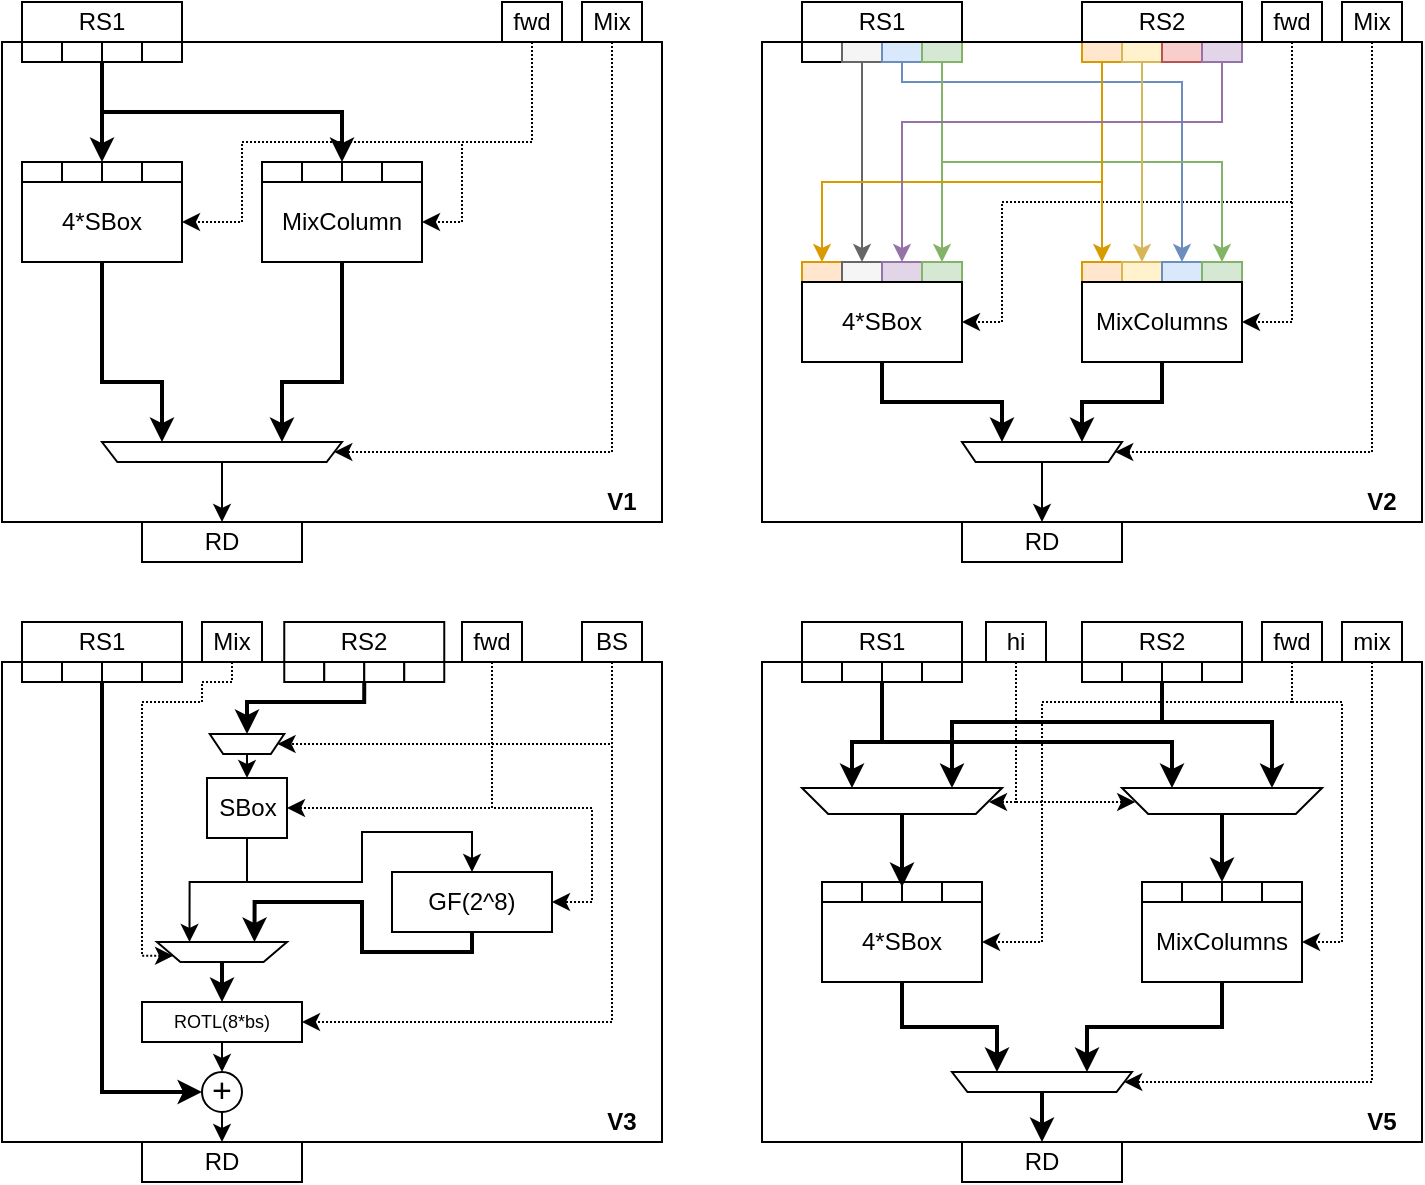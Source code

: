 <mxfile version="12.9.3" type="device"><diagram id="2LOwn9_GwKUbfvFdZo_f" name="Page-1"><mxGraphModel dx="110" dy="66" grid="1" gridSize="10" guides="1" tooltips="1" connect="1" arrows="1" fold="1" page="1" pageScale="1" pageWidth="827" pageHeight="1169" math="0" shadow="0"><root><mxCell id="0"/><mxCell id="1" parent="0"/><mxCell id="owkgj-KpucpVlbqCWbQm-33" value="" style="rounded=0;whiteSpace=wrap;html=1;" parent="1" vertex="1"><mxGeometry x="400" y="30" width="330" height="240" as="geometry"/></mxCell><mxCell id="owkgj-KpucpVlbqCWbQm-1" value="" style="rounded=0;whiteSpace=wrap;html=1;" parent="1" vertex="1"><mxGeometry x="20" y="30" width="330" height="240" as="geometry"/></mxCell><mxCell id="owkgj-KpucpVlbqCWbQm-2" value="RS1" style="rounded=0;whiteSpace=wrap;html=1;" parent="1" vertex="1"><mxGeometry x="30" y="10" width="80" height="20" as="geometry"/></mxCell><mxCell id="owkgj-KpucpVlbqCWbQm-8" style="edgeStyle=orthogonalEdgeStyle;rounded=0;orthogonalLoop=1;jettySize=auto;html=1;exitX=0.5;exitY=1;exitDx=0;exitDy=0;entryX=1;entryY=0.5;entryDx=0;entryDy=0;dashed=1;dashPattern=1 1;" parent="1" source="owkgj-KpucpVlbqCWbQm-4" target="owkgj-KpucpVlbqCWbQm-6" edge="1"><mxGeometry relative="1" as="geometry"><Array as="points"><mxPoint x="285" y="80"/><mxPoint x="140" y="80"/><mxPoint x="140" y="120"/></Array></mxGeometry></mxCell><mxCell id="owkgj-KpucpVlbqCWbQm-9" style="edgeStyle=orthogonalEdgeStyle;rounded=0;orthogonalLoop=1;jettySize=auto;html=1;exitX=0.5;exitY=1;exitDx=0;exitDy=0;entryX=1;entryY=0.5;entryDx=0;entryDy=0;dashed=1;dashPattern=1 1;" parent="1" source="owkgj-KpucpVlbqCWbQm-4" target="owkgj-KpucpVlbqCWbQm-7" edge="1"><mxGeometry relative="1" as="geometry"><Array as="points"><mxPoint x="285" y="80"/><mxPoint x="250" y="80"/><mxPoint x="250" y="120"/></Array></mxGeometry></mxCell><mxCell id="owkgj-KpucpVlbqCWbQm-4" value="fwd" style="rounded=0;whiteSpace=wrap;html=1;" parent="1" vertex="1"><mxGeometry x="270" y="10" width="30" height="20" as="geometry"/></mxCell><mxCell id="owkgj-KpucpVlbqCWbQm-17" style="edgeStyle=orthogonalEdgeStyle;rounded=0;orthogonalLoop=1;jettySize=auto;html=1;exitX=0.5;exitY=1;exitDx=0;exitDy=0;entryX=0;entryY=0.5;entryDx=0;entryDy=0;dashed=1;dashPattern=1 1;" parent="1" source="owkgj-KpucpVlbqCWbQm-5" target="owkgj-KpucpVlbqCWbQm-12" edge="1"><mxGeometry relative="1" as="geometry"><Array as="points"><mxPoint x="325" y="235"/></Array></mxGeometry></mxCell><mxCell id="owkgj-KpucpVlbqCWbQm-5" value="Mix" style="rounded=0;whiteSpace=wrap;html=1;" parent="1" vertex="1"><mxGeometry x="310" y="10" width="30" height="20" as="geometry"/></mxCell><mxCell id="owkgj-KpucpVlbqCWbQm-15" style="edgeStyle=orthogonalEdgeStyle;rounded=0;orthogonalLoop=1;jettySize=auto;html=1;exitX=0.5;exitY=1;exitDx=0;exitDy=0;entryX=0.75;entryY=1;entryDx=0;entryDy=0;strokeWidth=2;" parent="1" source="owkgj-KpucpVlbqCWbQm-6" target="owkgj-KpucpVlbqCWbQm-12" edge="1"><mxGeometry relative="1" as="geometry"><Array as="points"><mxPoint x="70" y="200"/><mxPoint x="100" y="200"/></Array></mxGeometry></mxCell><mxCell id="owkgj-KpucpVlbqCWbQm-6" value="4*SBox" style="rounded=0;whiteSpace=wrap;html=1;" parent="1" vertex="1"><mxGeometry x="30" y="100" width="80" height="40" as="geometry"/></mxCell><mxCell id="owkgj-KpucpVlbqCWbQm-16" style="edgeStyle=orthogonalEdgeStyle;rounded=0;orthogonalLoop=1;jettySize=auto;html=1;exitX=0.5;exitY=1;exitDx=0;exitDy=0;entryX=0.25;entryY=1;entryDx=0;entryDy=0;strokeWidth=2;" parent="1" source="owkgj-KpucpVlbqCWbQm-7" target="owkgj-KpucpVlbqCWbQm-12" edge="1"><mxGeometry relative="1" as="geometry"><Array as="points"><mxPoint x="190" y="200"/><mxPoint x="160" y="200"/></Array></mxGeometry></mxCell><mxCell id="owkgj-KpucpVlbqCWbQm-7" value="MixColumn" style="rounded=0;whiteSpace=wrap;html=1;" parent="1" vertex="1"><mxGeometry x="150" y="100" width="80" height="40" as="geometry"/></mxCell><mxCell id="owkgj-KpucpVlbqCWbQm-14" style="edgeStyle=orthogonalEdgeStyle;rounded=0;orthogonalLoop=1;jettySize=auto;html=1;exitX=0.5;exitY=0;exitDx=0;exitDy=0;entryX=0.5;entryY=0;entryDx=0;entryDy=0;" parent="1" source="owkgj-KpucpVlbqCWbQm-12" target="owkgj-KpucpVlbqCWbQm-13" edge="1"><mxGeometry relative="1" as="geometry"/></mxCell><mxCell id="owkgj-KpucpVlbqCWbQm-12" value="" style="shape=trapezoid;perimeter=trapezoidPerimeter;whiteSpace=wrap;html=1;rotation=-180;size=0.064;" parent="1" vertex="1"><mxGeometry x="70" y="230" width="120" height="10" as="geometry"/></mxCell><mxCell id="owkgj-KpucpVlbqCWbQm-13" value="RD" style="rounded=0;whiteSpace=wrap;html=1;" parent="1" vertex="1"><mxGeometry x="90" y="270" width="80" height="20" as="geometry"/></mxCell><mxCell id="owkgj-KpucpVlbqCWbQm-119" style="edgeStyle=orthogonalEdgeStyle;rounded=0;orthogonalLoop=1;jettySize=auto;html=1;exitX=0.5;exitY=1;exitDx=0;exitDy=0;entryX=1;entryY=0.5;entryDx=0;entryDy=0;dashed=1;dashPattern=1 1;" parent="1" source="owkgj-KpucpVlbqCWbQm-40" target="owkgj-KpucpVlbqCWbQm-118" edge="1"><mxGeometry relative="1" as="geometry"><Array as="points"><mxPoint x="665" y="110"/><mxPoint x="520" y="110"/><mxPoint x="520" y="170"/></Array></mxGeometry></mxCell><mxCell id="owkgj-KpucpVlbqCWbQm-134" style="edgeStyle=orthogonalEdgeStyle;rounded=0;orthogonalLoop=1;jettySize=auto;html=1;exitX=0.5;exitY=1;exitDx=0;exitDy=0;entryX=1;entryY=0.5;entryDx=0;entryDy=0;dashed=1;dashPattern=1 1;" parent="1" source="owkgj-KpucpVlbqCWbQm-40" target="owkgj-KpucpVlbqCWbQm-133" edge="1"><mxGeometry relative="1" as="geometry"/></mxCell><mxCell id="owkgj-KpucpVlbqCWbQm-40" value="fwd" style="rounded=0;whiteSpace=wrap;html=1;" parent="1" vertex="1"><mxGeometry x="650" y="10" width="30" height="20" as="geometry"/></mxCell><mxCell id="owkgj-KpucpVlbqCWbQm-122" style="edgeStyle=orthogonalEdgeStyle;rounded=0;orthogonalLoop=1;jettySize=auto;html=1;exitX=0.5;exitY=1;exitDx=0;exitDy=0;entryX=0;entryY=0.5;entryDx=0;entryDy=0;dashed=1;dashPattern=1 1;" parent="1" source="owkgj-KpucpVlbqCWbQm-42" target="owkgj-KpucpVlbqCWbQm-104" edge="1"><mxGeometry relative="1" as="geometry"><Array as="points"><mxPoint x="705" y="235"/></Array></mxGeometry></mxCell><mxCell id="owkgj-KpucpVlbqCWbQm-42" value="Mix" style="rounded=0;whiteSpace=wrap;html=1;" parent="1" vertex="1"><mxGeometry x="690" y="10" width="30" height="20" as="geometry"/></mxCell><mxCell id="owkgj-KpucpVlbqCWbQm-50" value="" style="rounded=0;whiteSpace=wrap;html=1;" parent="1" vertex="1"><mxGeometry x="420" y="30" width="20" height="10" as="geometry"/></mxCell><mxCell id="owkgj-KpucpVlbqCWbQm-82" style="edgeStyle=orthogonalEdgeStyle;rounded=0;orthogonalLoop=1;jettySize=auto;html=1;exitX=0.5;exitY=1;exitDx=0;exitDy=0;entryX=0.5;entryY=0;entryDx=0;entryDy=0;fillColor=#f5f5f5;strokeColor=#666666;" parent="1" source="owkgj-KpucpVlbqCWbQm-51" target="owkgj-KpucpVlbqCWbQm-59" edge="1"><mxGeometry relative="1" as="geometry"/></mxCell><mxCell id="owkgj-KpucpVlbqCWbQm-51" value="" style="rounded=0;whiteSpace=wrap;html=1;fillColor=#f5f5f5;strokeColor=#666666;fontColor=#333333;" parent="1" vertex="1"><mxGeometry x="440" y="30" width="20" height="10" as="geometry"/></mxCell><mxCell id="owkgj-KpucpVlbqCWbQm-86" style="edgeStyle=orthogonalEdgeStyle;rounded=0;orthogonalLoop=1;jettySize=auto;html=1;exitX=0.5;exitY=1;exitDx=0;exitDy=0;entryX=0.5;entryY=0;entryDx=0;entryDy=0;fillColor=#dae8fc;strokeColor=#6c8ebf;" parent="1" source="owkgj-KpucpVlbqCWbQm-52" target="owkgj-KpucpVlbqCWbQm-64" edge="1"><mxGeometry relative="1" as="geometry"><Array as="points"><mxPoint x="470" y="50"/><mxPoint x="610" y="50"/></Array></mxGeometry></mxCell><mxCell id="owkgj-KpucpVlbqCWbQm-52" value="" style="rounded=0;whiteSpace=wrap;html=1;fillColor=#dae8fc;strokeColor=#6c8ebf;" parent="1" vertex="1"><mxGeometry x="460" y="30" width="20" height="10" as="geometry"/></mxCell><mxCell id="owkgj-KpucpVlbqCWbQm-81" style="edgeStyle=orthogonalEdgeStyle;rounded=0;orthogonalLoop=1;jettySize=auto;html=1;exitX=0.5;exitY=1;exitDx=0;exitDy=0;entryX=0.5;entryY=0;entryDx=0;entryDy=0;fillColor=#d5e8d4;strokeColor=#82b366;" parent="1" source="owkgj-KpucpVlbqCWbQm-53" target="owkgj-KpucpVlbqCWbQm-61" edge="1"><mxGeometry relative="1" as="geometry"/></mxCell><mxCell id="owkgj-KpucpVlbqCWbQm-85" style="edgeStyle=orthogonalEdgeStyle;rounded=0;orthogonalLoop=1;jettySize=auto;html=1;exitX=0.5;exitY=1;exitDx=0;exitDy=0;entryX=0.5;entryY=0;entryDx=0;entryDy=0;fillColor=#d5e8d4;strokeColor=#82b366;" parent="1" source="owkgj-KpucpVlbqCWbQm-53" target="owkgj-KpucpVlbqCWbQm-65" edge="1"><mxGeometry relative="1" as="geometry"><Array as="points"><mxPoint x="490" y="90"/><mxPoint x="630" y="90"/></Array></mxGeometry></mxCell><mxCell id="owkgj-KpucpVlbqCWbQm-53" value="" style="rounded=0;whiteSpace=wrap;html=1;fillColor=#d5e8d4;strokeColor=#82b366;" parent="1" vertex="1"><mxGeometry x="480" y="30" width="20" height="10" as="geometry"/></mxCell><mxCell id="owkgj-KpucpVlbqCWbQm-84" style="edgeStyle=orthogonalEdgeStyle;rounded=0;orthogonalLoop=1;jettySize=auto;html=1;exitX=0.5;exitY=1;exitDx=0;exitDy=0;entryX=0.5;entryY=0;entryDx=0;entryDy=0;fillColor=#ffe6cc;strokeColor=#d79b00;" parent="1" source="owkgj-KpucpVlbqCWbQm-54" target="owkgj-KpucpVlbqCWbQm-58" edge="1"><mxGeometry relative="1" as="geometry"><Array as="points"><mxPoint x="570" y="100"/><mxPoint x="430" y="100"/></Array></mxGeometry></mxCell><mxCell id="owkgj-KpucpVlbqCWbQm-88" style="edgeStyle=orthogonalEdgeStyle;rounded=0;orthogonalLoop=1;jettySize=auto;html=1;exitX=0.5;exitY=1;exitDx=0;exitDy=0;entryX=0.5;entryY=0;entryDx=0;entryDy=0;fillColor=#ffe6cc;strokeColor=#d79b00;" parent="1" source="owkgj-KpucpVlbqCWbQm-54" target="owkgj-KpucpVlbqCWbQm-62" edge="1"><mxGeometry relative="1" as="geometry"/></mxCell><mxCell id="owkgj-KpucpVlbqCWbQm-54" value="" style="rounded=0;whiteSpace=wrap;html=1;fillColor=#ffe6cc;strokeColor=#d79b00;" parent="1" vertex="1"><mxGeometry x="560" y="30" width="20" height="10" as="geometry"/></mxCell><mxCell id="owkgj-KpucpVlbqCWbQm-87" style="edgeStyle=orthogonalEdgeStyle;rounded=0;orthogonalLoop=1;jettySize=auto;html=1;exitX=0.5;exitY=1;exitDx=0;exitDy=0;entryX=0.5;entryY=0;entryDx=0;entryDy=0;fillColor=#fff2cc;strokeColor=#d6b656;" parent="1" source="owkgj-KpucpVlbqCWbQm-55" target="owkgj-KpucpVlbqCWbQm-63" edge="1"><mxGeometry relative="1" as="geometry"/></mxCell><mxCell id="owkgj-KpucpVlbqCWbQm-55" value="" style="rounded=0;whiteSpace=wrap;html=1;fillColor=#fff2cc;strokeColor=#d6b656;" parent="1" vertex="1"><mxGeometry x="580" y="30" width="20" height="10" as="geometry"/></mxCell><mxCell id="owkgj-KpucpVlbqCWbQm-56" value="" style="rounded=0;whiteSpace=wrap;html=1;fillColor=#f8cecc;strokeColor=#b85450;" parent="1" vertex="1"><mxGeometry x="600" y="30" width="20" height="10" as="geometry"/></mxCell><mxCell id="owkgj-KpucpVlbqCWbQm-83" style="edgeStyle=orthogonalEdgeStyle;rounded=0;orthogonalLoop=1;jettySize=auto;html=1;exitX=0.5;exitY=1;exitDx=0;exitDy=0;entryX=0.5;entryY=0;entryDx=0;entryDy=0;fillColor=#e1d5e7;strokeColor=#9673a6;" parent="1" source="owkgj-KpucpVlbqCWbQm-57" target="owkgj-KpucpVlbqCWbQm-60" edge="1"><mxGeometry relative="1" as="geometry"><Array as="points"><mxPoint x="630" y="70"/><mxPoint x="470" y="70"/></Array></mxGeometry></mxCell><mxCell id="owkgj-KpucpVlbqCWbQm-57" value="" style="rounded=0;whiteSpace=wrap;html=1;fillColor=#e1d5e7;strokeColor=#9673a6;" parent="1" vertex="1"><mxGeometry x="620" y="30" width="20" height="10" as="geometry"/></mxCell><mxCell id="owkgj-KpucpVlbqCWbQm-58" value="" style="rounded=0;whiteSpace=wrap;html=1;fillColor=#ffe6cc;strokeColor=#d79b00;" parent="1" vertex="1"><mxGeometry x="420" y="140" width="20" height="10" as="geometry"/></mxCell><mxCell id="owkgj-KpucpVlbqCWbQm-59" value="" style="rounded=0;whiteSpace=wrap;html=1;fillColor=#f5f5f5;strokeColor=#666666;fontColor=#333333;" parent="1" vertex="1"><mxGeometry x="440" y="140" width="20" height="10" as="geometry"/></mxCell><mxCell id="owkgj-KpucpVlbqCWbQm-60" value="" style="rounded=0;whiteSpace=wrap;html=1;fillColor=#e1d5e7;strokeColor=#9673a6;" parent="1" vertex="1"><mxGeometry x="460" y="140" width="20" height="10" as="geometry"/></mxCell><mxCell id="owkgj-KpucpVlbqCWbQm-61" value="" style="rounded=0;whiteSpace=wrap;html=1;fillColor=#d5e8d4;strokeColor=#82b366;" parent="1" vertex="1"><mxGeometry x="480" y="140" width="20" height="10" as="geometry"/></mxCell><mxCell id="owkgj-KpucpVlbqCWbQm-62" value="" style="rounded=0;whiteSpace=wrap;html=1;fillColor=#ffe6cc;strokeColor=#d79b00;" parent="1" vertex="1"><mxGeometry x="560" y="140" width="20" height="10" as="geometry"/></mxCell><mxCell id="owkgj-KpucpVlbqCWbQm-63" value="" style="rounded=0;whiteSpace=wrap;html=1;fillColor=#fff2cc;strokeColor=#d6b656;" parent="1" vertex="1"><mxGeometry x="580" y="140" width="20" height="10" as="geometry"/></mxCell><mxCell id="owkgj-KpucpVlbqCWbQm-64" value="" style="rounded=0;whiteSpace=wrap;html=1;fillColor=#dae8fc;strokeColor=#6c8ebf;" parent="1" vertex="1"><mxGeometry x="600" y="140" width="20" height="10" as="geometry"/></mxCell><mxCell id="owkgj-KpucpVlbqCWbQm-65" value="" style="rounded=0;whiteSpace=wrap;html=1;fillColor=#d5e8d4;strokeColor=#82b366;" parent="1" vertex="1"><mxGeometry x="620" y="140" width="20" height="10" as="geometry"/></mxCell><mxCell id="owkgj-KpucpVlbqCWbQm-91" value="" style="rounded=0;whiteSpace=wrap;html=1;" parent="1" vertex="1"><mxGeometry x="420" y="150" width="20" height="20" as="geometry"/></mxCell><mxCell id="owkgj-KpucpVlbqCWbQm-92" value="" style="rounded=0;whiteSpace=wrap;html=1;" parent="1" vertex="1"><mxGeometry x="440" y="150" width="20" height="20" as="geometry"/></mxCell><mxCell id="owkgj-KpucpVlbqCWbQm-93" value="" style="rounded=0;whiteSpace=wrap;html=1;" parent="1" vertex="1"><mxGeometry x="460" y="150" width="20" height="20" as="geometry"/></mxCell><mxCell id="owkgj-KpucpVlbqCWbQm-94" value="" style="rounded=0;whiteSpace=wrap;html=1;" parent="1" vertex="1"><mxGeometry x="480" y="150" width="20" height="20" as="geometry"/></mxCell><mxCell id="owkgj-KpucpVlbqCWbQm-95" value="" style="rounded=0;whiteSpace=wrap;html=1;" parent="1" vertex="1"><mxGeometry x="420" y="170" width="20" height="20" as="geometry"/></mxCell><mxCell id="owkgj-KpucpVlbqCWbQm-96" value="" style="rounded=0;whiteSpace=wrap;html=1;" parent="1" vertex="1"><mxGeometry x="440" y="170" width="20" height="20" as="geometry"/></mxCell><mxCell id="owkgj-KpucpVlbqCWbQm-97" value="" style="rounded=0;whiteSpace=wrap;html=1;" parent="1" vertex="1"><mxGeometry x="460" y="170" width="20" height="20" as="geometry"/></mxCell><mxCell id="owkgj-KpucpVlbqCWbQm-98" value="" style="rounded=0;whiteSpace=wrap;html=1;" parent="1" vertex="1"><mxGeometry x="480" y="170" width="20" height="20" as="geometry"/></mxCell><mxCell id="owkgj-KpucpVlbqCWbQm-121" style="edgeStyle=orthogonalEdgeStyle;rounded=0;orthogonalLoop=1;jettySize=auto;html=1;exitX=0.5;exitY=0;exitDx=0;exitDy=0;entryX=0.5;entryY=0;entryDx=0;entryDy=0;" parent="1" source="owkgj-KpucpVlbqCWbQm-104" target="owkgj-KpucpVlbqCWbQm-143" edge="1"><mxGeometry relative="1" as="geometry"><mxPoint x="540" y="260" as="targetPoint"/></mxGeometry></mxCell><mxCell id="owkgj-KpucpVlbqCWbQm-104" value="" style="shape=trapezoid;perimeter=trapezoidPerimeter;whiteSpace=wrap;html=1;rotation=-180;size=0.085;" parent="1" vertex="1"><mxGeometry x="500" y="230" width="80" height="10" as="geometry"/></mxCell><mxCell id="owkgj-KpucpVlbqCWbQm-123" style="edgeStyle=orthogonalEdgeStyle;rounded=0;orthogonalLoop=1;jettySize=auto;html=1;exitX=0.5;exitY=1;exitDx=0;exitDy=0;entryX=0.75;entryY=1;entryDx=0;entryDy=0;strokeWidth=2;" parent="1" source="owkgj-KpucpVlbqCWbQm-118" target="owkgj-KpucpVlbqCWbQm-104" edge="1"><mxGeometry relative="1" as="geometry"/></mxCell><mxCell id="owkgj-KpucpVlbqCWbQm-118" value="4*SBox" style="rounded=0;whiteSpace=wrap;html=1;" parent="1" vertex="1"><mxGeometry x="420" y="150" width="80" height="40" as="geometry"/></mxCell><mxCell id="owkgj-KpucpVlbqCWbQm-125" value="" style="rounded=0;whiteSpace=wrap;html=1;" parent="1" vertex="1"><mxGeometry x="560" y="150" width="20" height="20" as="geometry"/></mxCell><mxCell id="owkgj-KpucpVlbqCWbQm-126" value="" style="rounded=0;whiteSpace=wrap;html=1;" parent="1" vertex="1"><mxGeometry x="580" y="150" width="20" height="20" as="geometry"/></mxCell><mxCell id="owkgj-KpucpVlbqCWbQm-127" value="" style="rounded=0;whiteSpace=wrap;html=1;" parent="1" vertex="1"><mxGeometry x="600" y="150" width="20" height="20" as="geometry"/></mxCell><mxCell id="owkgj-KpucpVlbqCWbQm-128" value="" style="rounded=0;whiteSpace=wrap;html=1;" parent="1" vertex="1"><mxGeometry x="620" y="150" width="20" height="20" as="geometry"/></mxCell><mxCell id="owkgj-KpucpVlbqCWbQm-129" value="" style="rounded=0;whiteSpace=wrap;html=1;" parent="1" vertex="1"><mxGeometry x="560" y="170" width="20" height="20" as="geometry"/></mxCell><mxCell id="owkgj-KpucpVlbqCWbQm-130" value="" style="rounded=0;whiteSpace=wrap;html=1;" parent="1" vertex="1"><mxGeometry x="580" y="170" width="20" height="20" as="geometry"/></mxCell><mxCell id="owkgj-KpucpVlbqCWbQm-131" value="" style="rounded=0;whiteSpace=wrap;html=1;" parent="1" vertex="1"><mxGeometry x="600" y="170" width="20" height="20" as="geometry"/></mxCell><mxCell id="owkgj-KpucpVlbqCWbQm-132" value="" style="rounded=0;whiteSpace=wrap;html=1;" parent="1" vertex="1"><mxGeometry x="620" y="170" width="20" height="20" as="geometry"/></mxCell><mxCell id="owkgj-KpucpVlbqCWbQm-135" style="edgeStyle=orthogonalEdgeStyle;rounded=0;orthogonalLoop=1;jettySize=auto;html=1;exitX=0.5;exitY=1;exitDx=0;exitDy=0;entryX=0.25;entryY=1;entryDx=0;entryDy=0;strokeWidth=2;" parent="1" source="owkgj-KpucpVlbqCWbQm-133" target="owkgj-KpucpVlbqCWbQm-104" edge="1"><mxGeometry relative="1" as="geometry"/></mxCell><mxCell id="owkgj-KpucpVlbqCWbQm-133" value="MixColumns" style="rounded=0;whiteSpace=wrap;html=1;" parent="1" vertex="1"><mxGeometry x="560" y="150" width="80" height="40" as="geometry"/></mxCell><mxCell id="owkgj-KpucpVlbqCWbQm-141" value="RS1" style="rounded=0;whiteSpace=wrap;html=1;" parent="1" vertex="1"><mxGeometry x="420" y="10" width="80" height="20" as="geometry"/></mxCell><mxCell id="owkgj-KpucpVlbqCWbQm-142" value="RS2" style="rounded=0;whiteSpace=wrap;html=1;" parent="1" vertex="1"><mxGeometry x="560" y="10" width="80" height="20" as="geometry"/></mxCell><mxCell id="owkgj-KpucpVlbqCWbQm-143" value="RD" style="rounded=0;whiteSpace=wrap;html=1;" parent="1" vertex="1"><mxGeometry x="500" y="270" width="80" height="20" as="geometry"/></mxCell><mxCell id="owkgj-KpucpVlbqCWbQm-144" value="" style="rounded=0;whiteSpace=wrap;html=1;" parent="1" vertex="1"><mxGeometry x="20" y="340" width="330" height="240" as="geometry"/></mxCell><mxCell id="owkgj-KpucpVlbqCWbQm-218" style="edgeStyle=orthogonalEdgeStyle;rounded=0;orthogonalLoop=1;jettySize=auto;html=1;entryX=0;entryY=0.5;entryDx=0;entryDy=0;fontSize=9;strokeWidth=2;exitX=1;exitY=1;exitDx=0;exitDy=0;" parent="1" source="-8BUWmBKO3HcXDm1UQEr-24" target="owkgj-KpucpVlbqCWbQm-216" edge="1"><mxGeometry relative="1" as="geometry"><mxPoint x="-50" y="360" as="sourcePoint"/></mxGeometry></mxCell><mxCell id="owkgj-KpucpVlbqCWbQm-147" value="RS1" style="rounded=0;whiteSpace=wrap;html=1;" parent="1" vertex="1"><mxGeometry x="30" y="320" width="80" height="20" as="geometry"/></mxCell><mxCell id="owkgj-KpucpVlbqCWbQm-251" style="edgeStyle=orthogonalEdgeStyle;rounded=0;orthogonalLoop=1;jettySize=auto;html=1;entryX=0.5;entryY=1;entryDx=0;entryDy=0;strokeWidth=2;fontSize=9;exitX=0;exitY=1;exitDx=0;exitDy=0;" parent="1" source="-8BUWmBKO3HcXDm1UQEr-29" target="owkgj-KpucpVlbqCWbQm-243" edge="1"><mxGeometry relative="1" as="geometry"><Array as="points"><mxPoint x="201" y="360"/><mxPoint x="143" y="360"/></Array><mxPoint x="340" y="290" as="sourcePoint"/></mxGeometry></mxCell><mxCell id="owkgj-KpucpVlbqCWbQm-148" value="RS2" style="rounded=0;whiteSpace=wrap;html=1;" parent="1" vertex="1"><mxGeometry x="161.13" y="320" width="80" height="20" as="geometry"/></mxCell><mxCell id="owkgj-KpucpVlbqCWbQm-222" style="edgeStyle=orthogonalEdgeStyle;rounded=0;orthogonalLoop=1;jettySize=auto;html=1;exitX=0.5;exitY=1;exitDx=0;exitDy=0;entryX=1;entryY=0.5;entryDx=0;entryDy=0;fontSize=9;dashed=1;dashPattern=1 1;" parent="1" source="owkgj-KpucpVlbqCWbQm-151" target="owkgj-KpucpVlbqCWbQm-170" edge="1"><mxGeometry relative="1" as="geometry"><Array as="points"><mxPoint x="265" y="413"/></Array></mxGeometry></mxCell><mxCell id="owkgj-KpucpVlbqCWbQm-255" style="edgeStyle=orthogonalEdgeStyle;rounded=0;orthogonalLoop=1;jettySize=auto;html=1;exitX=0.5;exitY=1;exitDx=0;exitDy=0;entryX=1;entryY=0.5;entryDx=0;entryDy=0;strokeWidth=1;fontSize=9;dashed=1;dashPattern=1 1;" parent="1" source="owkgj-KpucpVlbqCWbQm-151" target="owkgj-KpucpVlbqCWbQm-254" edge="1"><mxGeometry relative="1" as="geometry"><Array as="points"><mxPoint x="265" y="413"/><mxPoint x="315" y="413"/><mxPoint x="315" y="460"/></Array></mxGeometry></mxCell><mxCell id="owkgj-KpucpVlbqCWbQm-151" value="fwd" style="rounded=0;whiteSpace=wrap;html=1;" parent="1" vertex="1"><mxGeometry x="250" y="320" width="30" height="20" as="geometry"/></mxCell><mxCell id="owkgj-KpucpVlbqCWbQm-225" style="edgeStyle=orthogonalEdgeStyle;rounded=0;orthogonalLoop=1;jettySize=auto;html=1;exitX=0.5;exitY=1;exitDx=0;exitDy=0;entryX=1;entryY=0.25;entryDx=0;entryDy=0;fontSize=9;dashed=1;dashPattern=1 1;" parent="1" source="owkgj-KpucpVlbqCWbQm-153" target="owkgj-KpucpVlbqCWbQm-209" edge="1"><mxGeometry relative="1" as="geometry"><Array as="points"><mxPoint x="135" y="350"/><mxPoint x="120" y="350"/><mxPoint x="120" y="360"/><mxPoint x="90" y="360"/><mxPoint x="90" y="487"/></Array></mxGeometry></mxCell><mxCell id="owkgj-KpucpVlbqCWbQm-153" value="Mix" style="rounded=0;whiteSpace=wrap;html=1;" parent="1" vertex="1"><mxGeometry x="120" y="320" width="30" height="20" as="geometry"/></mxCell><mxCell id="owkgj-KpucpVlbqCWbQm-160" value="RD" style="rounded=0;whiteSpace=wrap;html=1;" parent="1" vertex="1"><mxGeometry x="90" y="580" width="80" height="20" as="geometry"/></mxCell><mxCell id="owkgj-KpucpVlbqCWbQm-226" style="edgeStyle=orthogonalEdgeStyle;rounded=0;orthogonalLoop=1;jettySize=auto;html=1;exitX=0.5;exitY=1;exitDx=0;exitDy=0;entryX=1;entryY=0.5;entryDx=0;entryDy=0;fontSize=9;strokeWidth=1;dashed=1;dashPattern=1 1;" parent="1" source="owkgj-KpucpVlbqCWbQm-161" target="owkgj-KpucpVlbqCWbQm-198" edge="1"><mxGeometry relative="1" as="geometry"><Array as="points"><mxPoint x="325" y="520"/></Array></mxGeometry></mxCell><mxCell id="owkgj-KpucpVlbqCWbQm-250" style="edgeStyle=orthogonalEdgeStyle;rounded=0;orthogonalLoop=1;jettySize=auto;html=1;exitX=0.5;exitY=1;exitDx=0;exitDy=0;entryX=0;entryY=0.5;entryDx=0;entryDy=0;strokeWidth=1;fontSize=9;dashed=1;dashPattern=1 1;" parent="1" source="owkgj-KpucpVlbqCWbQm-161" target="owkgj-KpucpVlbqCWbQm-243" edge="1"><mxGeometry relative="1" as="geometry"><Array as="points"><mxPoint x="325" y="381"/></Array></mxGeometry></mxCell><mxCell id="owkgj-KpucpVlbqCWbQm-161" value="BS" style="rounded=0;whiteSpace=wrap;html=1;" parent="1" vertex="1"><mxGeometry x="310" y="320" width="30" height="20" as="geometry"/></mxCell><mxCell id="Vl37CQEadMvy4nWevLnO-6" style="edgeStyle=orthogonalEdgeStyle;rounded=0;orthogonalLoop=1;jettySize=auto;html=1;exitX=0.5;exitY=1;exitDx=0;exitDy=0;entryX=0.75;entryY=1;entryDx=0;entryDy=0;strokeWidth=1;" edge="1" parent="1" source="owkgj-KpucpVlbqCWbQm-170" target="owkgj-KpucpVlbqCWbQm-209"><mxGeometry relative="1" as="geometry"><Array as="points"><mxPoint x="143" y="450"/><mxPoint x="114" y="450"/></Array></mxGeometry></mxCell><mxCell id="Vl37CQEadMvy4nWevLnO-7" style="edgeStyle=orthogonalEdgeStyle;rounded=0;orthogonalLoop=1;jettySize=auto;html=1;exitX=0.5;exitY=1;exitDx=0;exitDy=0;entryX=0.5;entryY=0;entryDx=0;entryDy=0;strokeWidth=1;" edge="1" parent="1" source="owkgj-KpucpVlbqCWbQm-170" target="owkgj-KpucpVlbqCWbQm-254"><mxGeometry relative="1" as="geometry"><Array as="points"><mxPoint x="143" y="450"/><mxPoint x="200" y="450"/><mxPoint x="200" y="425"/><mxPoint x="255" y="425"/></Array></mxGeometry></mxCell><mxCell id="owkgj-KpucpVlbqCWbQm-170" value="SBox" style="rounded=0;whiteSpace=wrap;html=1;" parent="1" vertex="1"><mxGeometry x="122.5" y="398" width="40" height="30" as="geometry"/></mxCell><mxCell id="owkgj-KpucpVlbqCWbQm-217" style="edgeStyle=orthogonalEdgeStyle;rounded=0;orthogonalLoop=1;jettySize=auto;html=1;exitX=0.5;exitY=1;exitDx=0;exitDy=0;entryX=0.5;entryY=0;entryDx=0;entryDy=0;fontSize=9;" parent="1" source="owkgj-KpucpVlbqCWbQm-198" target="owkgj-KpucpVlbqCWbQm-216" edge="1"><mxGeometry relative="1" as="geometry"/></mxCell><mxCell id="owkgj-KpucpVlbqCWbQm-198" value="ROTL(8*bs)" style="rounded=0;whiteSpace=wrap;html=1;fontSize=9;" parent="1" vertex="1"><mxGeometry x="90" y="510" width="80" height="20" as="geometry"/></mxCell><mxCell id="owkgj-KpucpVlbqCWbQm-211" style="edgeStyle=orthogonalEdgeStyle;rounded=0;orthogonalLoop=1;jettySize=auto;html=1;exitX=0.5;exitY=0;exitDx=0;exitDy=0;entryX=0.5;entryY=0;entryDx=0;entryDy=0;fontSize=9;strokeWidth=2;" parent="1" source="owkgj-KpucpVlbqCWbQm-209" target="owkgj-KpucpVlbqCWbQm-198" edge="1"><mxGeometry relative="1" as="geometry"/></mxCell><mxCell id="owkgj-KpucpVlbqCWbQm-209" value="" style="shape=trapezoid;perimeter=trapezoidPerimeter;whiteSpace=wrap;html=1;fontSize=9;rotation=-180;size=0.18;" parent="1" vertex="1"><mxGeometry x="97.5" y="480" width="65" height="10" as="geometry"/></mxCell><mxCell id="owkgj-KpucpVlbqCWbQm-220" style="edgeStyle=orthogonalEdgeStyle;rounded=0;orthogonalLoop=1;jettySize=auto;html=1;exitX=0.5;exitY=1;exitDx=0;exitDy=0;entryX=0.5;entryY=0;entryDx=0;entryDy=0;fontSize=9;" parent="1" source="owkgj-KpucpVlbqCWbQm-216" target="owkgj-KpucpVlbqCWbQm-160" edge="1"><mxGeometry relative="1" as="geometry"/></mxCell><mxCell id="owkgj-KpucpVlbqCWbQm-216" value="&lt;font style=&quot;font-size: 17px&quot;&gt;+&lt;/font&gt;" style="ellipse;whiteSpace=wrap;html=1;aspect=fixed;fontSize=9;" parent="1" vertex="1"><mxGeometry x="120" y="545" width="20" height="20" as="geometry"/></mxCell><mxCell id="owkgj-KpucpVlbqCWbQm-249" style="edgeStyle=orthogonalEdgeStyle;rounded=0;orthogonalLoop=1;jettySize=auto;html=1;exitX=0.5;exitY=0;exitDx=0;exitDy=0;entryX=0.5;entryY=0;entryDx=0;entryDy=0;strokeWidth=1;fontSize=9;" parent="1" source="owkgj-KpucpVlbqCWbQm-243" target="owkgj-KpucpVlbqCWbQm-170" edge="1"><mxGeometry relative="1" as="geometry"/></mxCell><mxCell id="owkgj-KpucpVlbqCWbQm-243" value="" style="shape=trapezoid;perimeter=trapezoidPerimeter;whiteSpace=wrap;html=1;fontSize=9;rotation=-180;size=0.18;" parent="1" vertex="1"><mxGeometry x="123.88" y="376" width="37.25" height="10" as="geometry"/></mxCell><mxCell id="owkgj-KpucpVlbqCWbQm-257" style="edgeStyle=orthogonalEdgeStyle;rounded=0;orthogonalLoop=1;jettySize=auto;html=1;exitX=0.5;exitY=1;exitDx=0;exitDy=0;entryX=0.25;entryY=1;entryDx=0;entryDy=0;strokeWidth=2;fontSize=9;" parent="1" source="owkgj-KpucpVlbqCWbQm-254" target="owkgj-KpucpVlbqCWbQm-209" edge="1"><mxGeometry relative="1" as="geometry"><Array as="points"><mxPoint x="255" y="485"/><mxPoint x="200" y="485"/><mxPoint x="200" y="460"/><mxPoint x="146" y="460"/></Array></mxGeometry></mxCell><mxCell id="owkgj-KpucpVlbqCWbQm-254" value="GF(2^8)" style="rounded=0;whiteSpace=wrap;html=1;" parent="1" vertex="1"><mxGeometry x="215" y="445" width="80" height="30" as="geometry"/></mxCell><mxCell id="owkgj-KpucpVlbqCWbQm-258" value="" style="rounded=0;whiteSpace=wrap;html=1;" parent="1" vertex="1"><mxGeometry x="400" y="340" width="330" height="240" as="geometry"/></mxCell><mxCell id="-8BUWmBKO3HcXDm1UQEr-35" style="edgeStyle=orthogonalEdgeStyle;rounded=0;orthogonalLoop=1;jettySize=auto;html=1;exitX=0.5;exitY=1;exitDx=0;exitDy=0;entryX=1;entryY=0.5;entryDx=0;entryDy=0;strokeWidth=1;dashed=1;dashPattern=1 1;" parent="1" source="owkgj-KpucpVlbqCWbQm-261" target="-8BUWmBKO3HcXDm1UQEr-40" edge="1"><mxGeometry relative="1" as="geometry"><mxPoint x="675.5" y="468.5" as="targetPoint"/><Array as="points"><mxPoint x="665" y="360"/><mxPoint x="690" y="360"/><mxPoint x="690" y="480"/></Array></mxGeometry></mxCell><mxCell id="-8BUWmBKO3HcXDm1UQEr-50" style="edgeStyle=orthogonalEdgeStyle;rounded=0;orthogonalLoop=1;jettySize=auto;html=1;exitX=0.5;exitY=1;exitDx=0;exitDy=0;entryX=1;entryY=0.5;entryDx=0;entryDy=0;strokeWidth=1;dashed=1;dashPattern=1 1;" parent="1" source="owkgj-KpucpVlbqCWbQm-261" target="-8BUWmBKO3HcXDm1UQEr-45" edge="1"><mxGeometry relative="1" as="geometry"><Array as="points"><mxPoint x="665" y="360"/><mxPoint x="540" y="360"/><mxPoint x="540" y="480"/></Array></mxGeometry></mxCell><mxCell id="owkgj-KpucpVlbqCWbQm-261" value="fwd" style="rounded=0;whiteSpace=wrap;html=1;" parent="1" vertex="1"><mxGeometry x="650" y="320" width="30" height="20" as="geometry"/></mxCell><mxCell id="Vl37CQEadMvy4nWevLnO-8" style="edgeStyle=orthogonalEdgeStyle;rounded=0;orthogonalLoop=1;jettySize=auto;html=1;exitX=0.5;exitY=1;exitDx=0;exitDy=0;entryX=0;entryY=0.5;entryDx=0;entryDy=0;strokeWidth=1;dashed=1;dashPattern=1 1;" edge="1" parent="1" source="owkgj-KpucpVlbqCWbQm-263" target="-8BUWmBKO3HcXDm1UQEr-51"><mxGeometry relative="1" as="geometry"><Array as="points"><mxPoint x="527" y="410"/><mxPoint x="514" y="410"/></Array></mxGeometry></mxCell><mxCell id="owkgj-KpucpVlbqCWbQm-263" value="hi" style="rounded=0;whiteSpace=wrap;html=1;" parent="1" vertex="1"><mxGeometry x="512" y="320" width="30" height="20" as="geometry"/></mxCell><mxCell id="owkgj-KpucpVlbqCWbQm-264" value="" style="rounded=0;whiteSpace=wrap;html=1;" parent="1" vertex="1"><mxGeometry x="420" y="340" width="20" height="10" as="geometry"/></mxCell><mxCell id="-8BUWmBKO3HcXDm1UQEr-56" style="edgeStyle=orthogonalEdgeStyle;rounded=0;orthogonalLoop=1;jettySize=auto;html=1;exitX=1;exitY=1;exitDx=0;exitDy=0;entryX=0.75;entryY=1;entryDx=0;entryDy=0;strokeWidth=2;" parent="1" source="owkgj-KpucpVlbqCWbQm-266" target="-8BUWmBKO3HcXDm1UQEr-51" edge="1"><mxGeometry relative="1" as="geometry"><Array as="points"><mxPoint x="460" y="380"/><mxPoint x="445" y="380"/></Array></mxGeometry></mxCell><mxCell id="owkgj-KpucpVlbqCWbQm-266" value="" style="rounded=0;whiteSpace=wrap;html=1;" parent="1" vertex="1"><mxGeometry x="440" y="340" width="20" height="10" as="geometry"/></mxCell><mxCell id="-8BUWmBKO3HcXDm1UQEr-59" style="edgeStyle=orthogonalEdgeStyle;rounded=0;orthogonalLoop=1;jettySize=auto;html=1;exitX=0;exitY=1;exitDx=0;exitDy=0;entryX=0.75;entryY=1;entryDx=0;entryDy=0;strokeWidth=2;" parent="1" source="owkgj-KpucpVlbqCWbQm-268" target="-8BUWmBKO3HcXDm1UQEr-53" edge="1"><mxGeometry relative="1" as="geometry"><Array as="points"><mxPoint x="460" y="380"/><mxPoint x="605" y="380"/></Array></mxGeometry></mxCell><mxCell id="owkgj-KpucpVlbqCWbQm-268" value="" style="rounded=0;whiteSpace=wrap;html=1;" parent="1" vertex="1"><mxGeometry x="460" y="340" width="20" height="10" as="geometry"/></mxCell><mxCell id="owkgj-KpucpVlbqCWbQm-271" value="" style="rounded=0;whiteSpace=wrap;html=1;" parent="1" vertex="1"><mxGeometry x="480" y="340" width="20" height="10" as="geometry"/></mxCell><mxCell id="owkgj-KpucpVlbqCWbQm-274" value="" style="rounded=0;whiteSpace=wrap;html=1;" parent="1" vertex="1"><mxGeometry x="560" y="340" width="20" height="10" as="geometry"/></mxCell><mxCell id="owkgj-KpucpVlbqCWbQm-276" value="" style="rounded=0;whiteSpace=wrap;html=1;" parent="1" vertex="1"><mxGeometry x="580" y="340" width="20" height="10" as="geometry"/></mxCell><mxCell id="-8BUWmBKO3HcXDm1UQEr-57" style="edgeStyle=orthogonalEdgeStyle;rounded=0;orthogonalLoop=1;jettySize=auto;html=1;exitX=0;exitY=1;exitDx=0;exitDy=0;entryX=0.25;entryY=1;entryDx=0;entryDy=0;strokeWidth=2;" parent="1" source="owkgj-KpucpVlbqCWbQm-277" target="-8BUWmBKO3HcXDm1UQEr-51" edge="1"><mxGeometry relative="1" as="geometry"><Array as="points"><mxPoint x="600" y="370"/><mxPoint x="495" y="370"/></Array></mxGeometry></mxCell><mxCell id="-8BUWmBKO3HcXDm1UQEr-58" style="edgeStyle=orthogonalEdgeStyle;rounded=0;orthogonalLoop=1;jettySize=auto;html=1;exitX=0;exitY=1;exitDx=0;exitDy=0;entryX=0.25;entryY=1;entryDx=0;entryDy=0;strokeWidth=2;" parent="1" source="owkgj-KpucpVlbqCWbQm-277" target="-8BUWmBKO3HcXDm1UQEr-53" edge="1"><mxGeometry relative="1" as="geometry"><Array as="points"><mxPoint x="600" y="370"/><mxPoint x="655" y="370"/></Array></mxGeometry></mxCell><mxCell id="owkgj-KpucpVlbqCWbQm-277" value="" style="rounded=0;whiteSpace=wrap;html=1;" parent="1" vertex="1"><mxGeometry x="600" y="340" width="20" height="10" as="geometry"/></mxCell><mxCell id="owkgj-KpucpVlbqCWbQm-279" value="" style="rounded=0;whiteSpace=wrap;html=1;" parent="1" vertex="1"><mxGeometry x="620" y="340" width="20" height="10" as="geometry"/></mxCell><mxCell id="owkgj-KpucpVlbqCWbQm-310" value="RS1" style="rounded=0;whiteSpace=wrap;html=1;" parent="1" vertex="1"><mxGeometry x="420" y="320" width="80" height="20" as="geometry"/></mxCell><mxCell id="owkgj-KpucpVlbqCWbQm-311" value="RS2" style="rounded=0;whiteSpace=wrap;html=1;" parent="1" vertex="1"><mxGeometry x="560" y="320" width="80" height="20" as="geometry"/></mxCell><mxCell id="owkgj-KpucpVlbqCWbQm-312" value="RD" style="rounded=0;whiteSpace=wrap;html=1;" parent="1" vertex="1"><mxGeometry x="500" y="580" width="80" height="20" as="geometry"/></mxCell><mxCell id="owkgj-KpucpVlbqCWbQm-330" value="&lt;b&gt;&lt;font style=&quot;font-size: 12px&quot;&gt;V1&lt;/font&gt;&lt;/b&gt;" style="text;html=1;strokeColor=none;fillColor=none;align=center;verticalAlign=middle;whiteSpace=wrap;rounded=0;fontSize=9;" parent="1" vertex="1"><mxGeometry x="310" y="250" width="40" height="20" as="geometry"/></mxCell><mxCell id="owkgj-KpucpVlbqCWbQm-331" value="&lt;b&gt;&lt;font style=&quot;font-size: 12px&quot;&gt;V2&lt;/font&gt;&lt;/b&gt;" style="text;html=1;strokeColor=none;fillColor=none;align=center;verticalAlign=middle;whiteSpace=wrap;rounded=0;fontSize=9;" parent="1" vertex="1"><mxGeometry x="690" y="250" width="40" height="20" as="geometry"/></mxCell><mxCell id="owkgj-KpucpVlbqCWbQm-332" value="&lt;b&gt;&lt;font style=&quot;font-size: 12px&quot;&gt;V3&lt;/font&gt;&lt;/b&gt;" style="text;html=1;strokeColor=none;fillColor=none;align=center;verticalAlign=middle;whiteSpace=wrap;rounded=0;fontSize=9;" parent="1" vertex="1"><mxGeometry x="310" y="560" width="40" height="20" as="geometry"/></mxCell><mxCell id="owkgj-KpucpVlbqCWbQm-333" value="&lt;b&gt;&lt;font style=&quot;font-size: 12px&quot;&gt;V5&lt;/font&gt;&lt;/b&gt;" style="text;html=1;strokeColor=none;fillColor=none;align=center;verticalAlign=middle;whiteSpace=wrap;rounded=0;fontSize=9;" parent="1" vertex="1"><mxGeometry x="690" y="560" width="40" height="20" as="geometry"/></mxCell><mxCell id="-8BUWmBKO3HcXDm1UQEr-1" value="" style="rounded=0;whiteSpace=wrap;html=1;" parent="1" vertex="1"><mxGeometry x="30" y="90" width="20" height="10" as="geometry"/></mxCell><mxCell id="-8BUWmBKO3HcXDm1UQEr-2" value="" style="rounded=0;whiteSpace=wrap;html=1;" parent="1" vertex="1"><mxGeometry x="50" y="90" width="20" height="10" as="geometry"/></mxCell><mxCell id="-8BUWmBKO3HcXDm1UQEr-3" value="" style="rounded=0;whiteSpace=wrap;html=1;" parent="1" vertex="1"><mxGeometry x="70" y="90" width="20" height="10" as="geometry"/></mxCell><mxCell id="-8BUWmBKO3HcXDm1UQEr-4" value="" style="rounded=0;whiteSpace=wrap;html=1;" parent="1" vertex="1"><mxGeometry x="90" y="90" width="20" height="10" as="geometry"/></mxCell><mxCell id="-8BUWmBKO3HcXDm1UQEr-9" value="" style="rounded=0;whiteSpace=wrap;html=1;" parent="1" vertex="1"><mxGeometry x="150" y="90" width="20" height="10" as="geometry"/></mxCell><mxCell id="-8BUWmBKO3HcXDm1UQEr-10" value="" style="rounded=0;whiteSpace=wrap;html=1;" parent="1" vertex="1"><mxGeometry x="170" y="90" width="20" height="10" as="geometry"/></mxCell><mxCell id="-8BUWmBKO3HcXDm1UQEr-11" value="" style="rounded=0;whiteSpace=wrap;html=1;" parent="1" vertex="1"><mxGeometry x="190" y="90" width="20" height="10" as="geometry"/></mxCell><mxCell id="-8BUWmBKO3HcXDm1UQEr-12" value="" style="rounded=0;whiteSpace=wrap;html=1;" parent="1" vertex="1"><mxGeometry x="210" y="90" width="20" height="10" as="geometry"/></mxCell><mxCell id="-8BUWmBKO3HcXDm1UQEr-13" value="" style="rounded=0;whiteSpace=wrap;html=1;" parent="1" vertex="1"><mxGeometry x="30" y="30" width="20" height="10" as="geometry"/></mxCell><mxCell id="-8BUWmBKO3HcXDm1UQEr-21" style="edgeStyle=orthogonalEdgeStyle;rounded=0;orthogonalLoop=1;jettySize=auto;html=1;exitX=1;exitY=1;exitDx=0;exitDy=0;entryX=0;entryY=0;entryDx=0;entryDy=0;strokeWidth=2;" parent="1" source="-8BUWmBKO3HcXDm1UQEr-14" target="-8BUWmBKO3HcXDm1UQEr-3" edge="1"><mxGeometry relative="1" as="geometry"/></mxCell><mxCell id="-8BUWmBKO3HcXDm1UQEr-14" value="" style="rounded=0;whiteSpace=wrap;html=1;" parent="1" vertex="1"><mxGeometry x="50" y="30" width="20" height="10" as="geometry"/></mxCell><mxCell id="-8BUWmBKO3HcXDm1UQEr-22" style="edgeStyle=orthogonalEdgeStyle;rounded=0;orthogonalLoop=1;jettySize=auto;html=1;exitX=0;exitY=1;exitDx=0;exitDy=0;entryX=0;entryY=0;entryDx=0;entryDy=0;strokeWidth=2;" parent="1" source="-8BUWmBKO3HcXDm1UQEr-15" target="-8BUWmBKO3HcXDm1UQEr-11" edge="1"><mxGeometry relative="1" as="geometry"/></mxCell><mxCell id="-8BUWmBKO3HcXDm1UQEr-15" value="" style="rounded=0;whiteSpace=wrap;html=1;" parent="1" vertex="1"><mxGeometry x="70" y="30" width="20" height="10" as="geometry"/></mxCell><mxCell id="-8BUWmBKO3HcXDm1UQEr-16" value="" style="rounded=0;whiteSpace=wrap;html=1;" parent="1" vertex="1"><mxGeometry x="90" y="30" width="20" height="10" as="geometry"/></mxCell><mxCell id="-8BUWmBKO3HcXDm1UQEr-23" value="" style="rounded=0;whiteSpace=wrap;html=1;" parent="1" vertex="1"><mxGeometry x="30" y="340" width="20" height="10" as="geometry"/></mxCell><mxCell id="-8BUWmBKO3HcXDm1UQEr-24" value="" style="rounded=0;whiteSpace=wrap;html=1;" parent="1" vertex="1"><mxGeometry x="50" y="340" width="20" height="10" as="geometry"/></mxCell><mxCell id="-8BUWmBKO3HcXDm1UQEr-25" value="" style="rounded=0;whiteSpace=wrap;html=1;" parent="1" vertex="1"><mxGeometry x="70" y="340" width="20" height="10" as="geometry"/></mxCell><mxCell id="-8BUWmBKO3HcXDm1UQEr-26" value="" style="rounded=0;whiteSpace=wrap;html=1;" parent="1" vertex="1"><mxGeometry x="90" y="340" width="20" height="10" as="geometry"/></mxCell><mxCell id="-8BUWmBKO3HcXDm1UQEr-27" value="" style="rounded=0;whiteSpace=wrap;html=1;" parent="1" vertex="1"><mxGeometry x="161.13" y="340" width="20" height="10" as="geometry"/></mxCell><mxCell id="-8BUWmBKO3HcXDm1UQEr-28" value="" style="rounded=0;whiteSpace=wrap;html=1;" parent="1" vertex="1"><mxGeometry x="181.13" y="340" width="20" height="10" as="geometry"/></mxCell><mxCell id="-8BUWmBKO3HcXDm1UQEr-29" value="" style="rounded=0;whiteSpace=wrap;html=1;" parent="1" vertex="1"><mxGeometry x="201.13" y="340" width="20" height="10" as="geometry"/></mxCell><mxCell id="-8BUWmBKO3HcXDm1UQEr-30" value="" style="rounded=0;whiteSpace=wrap;html=1;" parent="1" vertex="1"><mxGeometry x="221.13" y="340" width="20" height="10" as="geometry"/></mxCell><mxCell id="-8BUWmBKO3HcXDm1UQEr-39" style="edgeStyle=orthogonalEdgeStyle;rounded=0;orthogonalLoop=1;jettySize=auto;html=1;exitX=0.5;exitY=1;exitDx=0;exitDy=0;entryX=0.25;entryY=1;entryDx=0;entryDy=0;strokeWidth=2;" parent="1" source="-8BUWmBKO3HcXDm1UQEr-40" target="-8BUWmBKO3HcXDm1UQEr-37" edge="1"><mxGeometry relative="1" as="geometry"><mxPoint x="629.5" y="503.5" as="sourcePoint"/></mxGeometry></mxCell><mxCell id="-8BUWmBKO3HcXDm1UQEr-38" style="edgeStyle=orthogonalEdgeStyle;rounded=0;orthogonalLoop=1;jettySize=auto;html=1;exitX=0.5;exitY=1;exitDx=0;exitDy=0;entryX=0;entryY=0.5;entryDx=0;entryDy=0;dashed=1;dashPattern=1 1;strokeWidth=1;" parent="1" source="-8BUWmBKO3HcXDm1UQEr-36" target="-8BUWmBKO3HcXDm1UQEr-37" edge="1"><mxGeometry relative="1" as="geometry"><Array as="points"><mxPoint x="705" y="550"/></Array></mxGeometry></mxCell><mxCell id="-8BUWmBKO3HcXDm1UQEr-36" value="mix" style="rounded=0;whiteSpace=wrap;html=1;" parent="1" vertex="1"><mxGeometry x="690" y="320" width="30" height="20" as="geometry"/></mxCell><mxCell id="Vl37CQEadMvy4nWevLnO-2" style="edgeStyle=orthogonalEdgeStyle;rounded=0;orthogonalLoop=1;jettySize=auto;html=1;exitX=0.5;exitY=0;exitDx=0;exitDy=0;entryX=0.5;entryY=0;entryDx=0;entryDy=0;strokeWidth=2;" edge="1" parent="1" source="-8BUWmBKO3HcXDm1UQEr-37" target="owkgj-KpucpVlbqCWbQm-312"><mxGeometry relative="1" as="geometry"/></mxCell><mxCell id="-8BUWmBKO3HcXDm1UQEr-37" value="" style="shape=trapezoid;perimeter=trapezoidPerimeter;whiteSpace=wrap;html=1;rotation=-180;size=0.086;" parent="1" vertex="1"><mxGeometry x="495" y="545" width="90" height="10" as="geometry"/></mxCell><mxCell id="-8BUWmBKO3HcXDm1UQEr-40" value="MixColumns" style="rounded=0;whiteSpace=wrap;html=1;" parent="1" vertex="1"><mxGeometry x="590" y="460" width="80" height="40" as="geometry"/></mxCell><mxCell id="-8BUWmBKO3HcXDm1UQEr-41" value="" style="rounded=0;whiteSpace=wrap;html=1;" parent="1" vertex="1"><mxGeometry x="590" y="450" width="20" height="10" as="geometry"/></mxCell><mxCell id="-8BUWmBKO3HcXDm1UQEr-42" value="" style="rounded=0;whiteSpace=wrap;html=1;" parent="1" vertex="1"><mxGeometry x="610" y="450" width="20" height="10" as="geometry"/></mxCell><mxCell id="-8BUWmBKO3HcXDm1UQEr-43" value="" style="rounded=0;whiteSpace=wrap;html=1;" parent="1" vertex="1"><mxGeometry x="630" y="450" width="20" height="10" as="geometry"/></mxCell><mxCell id="-8BUWmBKO3HcXDm1UQEr-44" value="" style="rounded=0;whiteSpace=wrap;html=1;" parent="1" vertex="1"><mxGeometry x="650" y="450" width="20" height="10" as="geometry"/></mxCell><mxCell id="-8BUWmBKO3HcXDm1UQEr-55" style="edgeStyle=orthogonalEdgeStyle;rounded=0;orthogonalLoop=1;jettySize=auto;html=1;exitX=0.5;exitY=1;exitDx=0;exitDy=0;entryX=0.75;entryY=1;entryDx=0;entryDy=0;strokeWidth=2;" parent="1" source="-8BUWmBKO3HcXDm1UQEr-45" target="-8BUWmBKO3HcXDm1UQEr-37" edge="1"><mxGeometry relative="1" as="geometry"/></mxCell><mxCell id="-8BUWmBKO3HcXDm1UQEr-45" value="4*SBox" style="rounded=0;whiteSpace=wrap;html=1;" parent="1" vertex="1"><mxGeometry x="430" y="460" width="80" height="40" as="geometry"/></mxCell><mxCell id="-8BUWmBKO3HcXDm1UQEr-46" value="" style="rounded=0;whiteSpace=wrap;html=1;" parent="1" vertex="1"><mxGeometry x="430" y="450" width="20" height="10" as="geometry"/></mxCell><mxCell id="-8BUWmBKO3HcXDm1UQEr-47" value="" style="rounded=0;whiteSpace=wrap;html=1;" parent="1" vertex="1"><mxGeometry x="450" y="450" width="20" height="10" as="geometry"/></mxCell><mxCell id="-8BUWmBKO3HcXDm1UQEr-48" value="" style="rounded=0;whiteSpace=wrap;html=1;" parent="1" vertex="1"><mxGeometry x="470" y="450" width="20" height="10" as="geometry"/></mxCell><mxCell id="-8BUWmBKO3HcXDm1UQEr-49" value="" style="rounded=0;whiteSpace=wrap;html=1;" parent="1" vertex="1"><mxGeometry x="490" y="450" width="20" height="10" as="geometry"/></mxCell><mxCell id="-8BUWmBKO3HcXDm1UQEr-52" style="edgeStyle=orthogonalEdgeStyle;rounded=0;orthogonalLoop=1;jettySize=auto;html=1;exitX=0.5;exitY=0;exitDx=0;exitDy=0;entryX=0;entryY=0.25;entryDx=0;entryDy=0;strokeWidth=2;" parent="1" source="-8BUWmBKO3HcXDm1UQEr-51" target="-8BUWmBKO3HcXDm1UQEr-48" edge="1"><mxGeometry relative="1" as="geometry"/></mxCell><mxCell id="-8BUWmBKO3HcXDm1UQEr-51" value="" style="shape=trapezoid;perimeter=trapezoidPerimeter;whiteSpace=wrap;html=1;rotation=-180;size=0.131;" parent="1" vertex="1"><mxGeometry x="420" y="403" width="100" height="13" as="geometry"/></mxCell><mxCell id="-8BUWmBKO3HcXDm1UQEr-60" style="edgeStyle=orthogonalEdgeStyle;rounded=0;orthogonalLoop=1;jettySize=auto;html=1;exitX=0.5;exitY=0;exitDx=0;exitDy=0;entryX=1;entryY=0;entryDx=0;entryDy=0;strokeWidth=2;" parent="1" source="-8BUWmBKO3HcXDm1UQEr-53" target="-8BUWmBKO3HcXDm1UQEr-42" edge="1"><mxGeometry relative="1" as="geometry"/></mxCell><mxCell id="-8BUWmBKO3HcXDm1UQEr-53" value="" style="shape=trapezoid;perimeter=trapezoidPerimeter;whiteSpace=wrap;html=1;rotation=-180;size=0.131;" parent="1" vertex="1"><mxGeometry x="580" y="403" width="100" height="13" as="geometry"/></mxCell><mxCell id="Vl37CQEadMvy4nWevLnO-1" style="edgeStyle=orthogonalEdgeStyle;rounded=0;orthogonalLoop=1;jettySize=auto;html=1;entryX=1;entryY=0.5;entryDx=0;entryDy=0;strokeWidth=1;dashed=1;dashPattern=1 1;exitX=0.5;exitY=1;exitDx=0;exitDy=0;" edge="1" parent="1" source="owkgj-KpucpVlbqCWbQm-263" target="-8BUWmBKO3HcXDm1UQEr-53"><mxGeometry relative="1" as="geometry"><Array as="points"><mxPoint x="527" y="410"/><mxPoint x="587" y="410"/></Array><mxPoint x="590" y="300" as="sourcePoint"/><mxPoint x="523.467" y="423.0" as="targetPoint"/></mxGeometry></mxCell></root></mxGraphModel></diagram></mxfile>